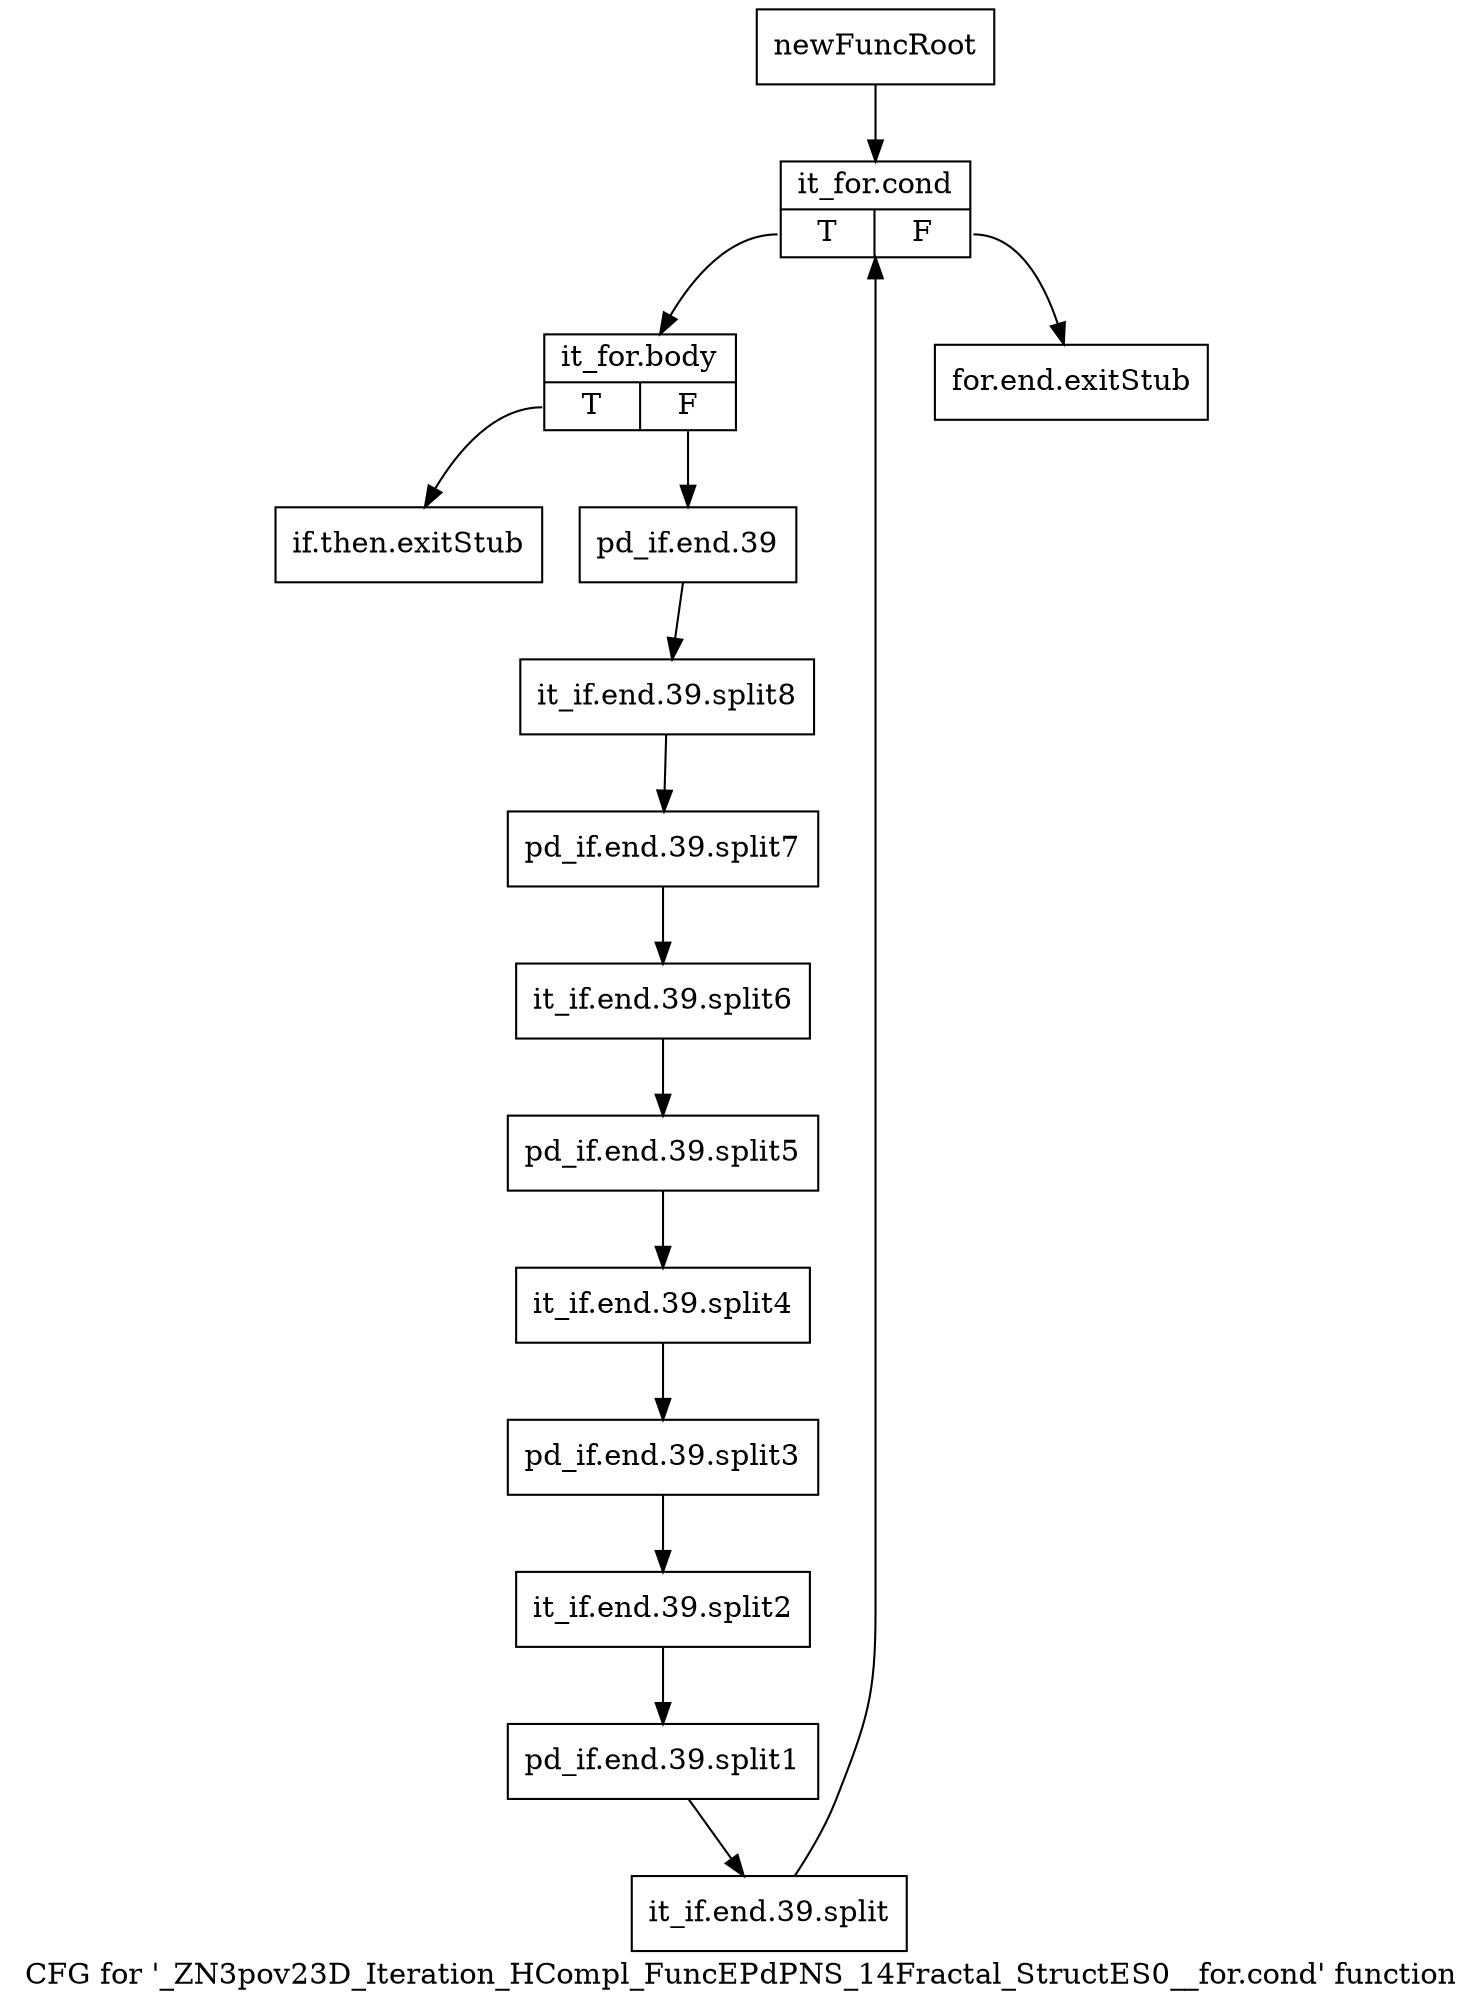 digraph "CFG for '_ZN3pov23D_Iteration_HCompl_FuncEPdPNS_14Fractal_StructES0__for.cond' function" {
	label="CFG for '_ZN3pov23D_Iteration_HCompl_FuncEPdPNS_14Fractal_StructES0__for.cond' function";

	Node0x1cca040 [shape=record,label="{newFuncRoot}"];
	Node0x1cca040 -> Node0x1cca130;
	Node0x1cca090 [shape=record,label="{for.end.exitStub}"];
	Node0x1cca0e0 [shape=record,label="{if.then.exitStub}"];
	Node0x1cca130 [shape=record,label="{it_for.cond|{<s0>T|<s1>F}}"];
	Node0x1cca130:s0 -> Node0x1cca180;
	Node0x1cca130:s1 -> Node0x1cca090;
	Node0x1cca180 [shape=record,label="{it_for.body|{<s0>T|<s1>F}}"];
	Node0x1cca180:s0 -> Node0x1cca0e0;
	Node0x1cca180:s1 -> Node0x1cca1d0;
	Node0x1cca1d0 [shape=record,label="{pd_if.end.39}"];
	Node0x1cca1d0 -> Node0x369c230;
	Node0x369c230 [shape=record,label="{it_if.end.39.split8}"];
	Node0x369c230 -> Node0x375d2b0;
	Node0x375d2b0 [shape=record,label="{pd_if.end.39.split7}"];
	Node0x375d2b0 -> Node0x3649450;
	Node0x3649450 [shape=record,label="{it_if.end.39.split6}"];
	Node0x3649450 -> Node0x36492c0;
	Node0x36492c0 [shape=record,label="{pd_if.end.39.split5}"];
	Node0x36492c0 -> Node0x3648e70;
	Node0x3648e70 [shape=record,label="{it_if.end.39.split4}"];
	Node0x3648e70 -> Node0x3649400;
	Node0x3649400 [shape=record,label="{pd_if.end.39.split3}"];
	Node0x3649400 -> Node0x3649310;
	Node0x3649310 [shape=record,label="{it_if.end.39.split2}"];
	Node0x3649310 -> Node0x369c1a0;
	Node0x369c1a0 [shape=record,label="{pd_if.end.39.split1}"];
	Node0x369c1a0 -> Node0x364dbf0;
	Node0x364dbf0 [shape=record,label="{it_if.end.39.split}"];
	Node0x364dbf0 -> Node0x1cca130;
}
